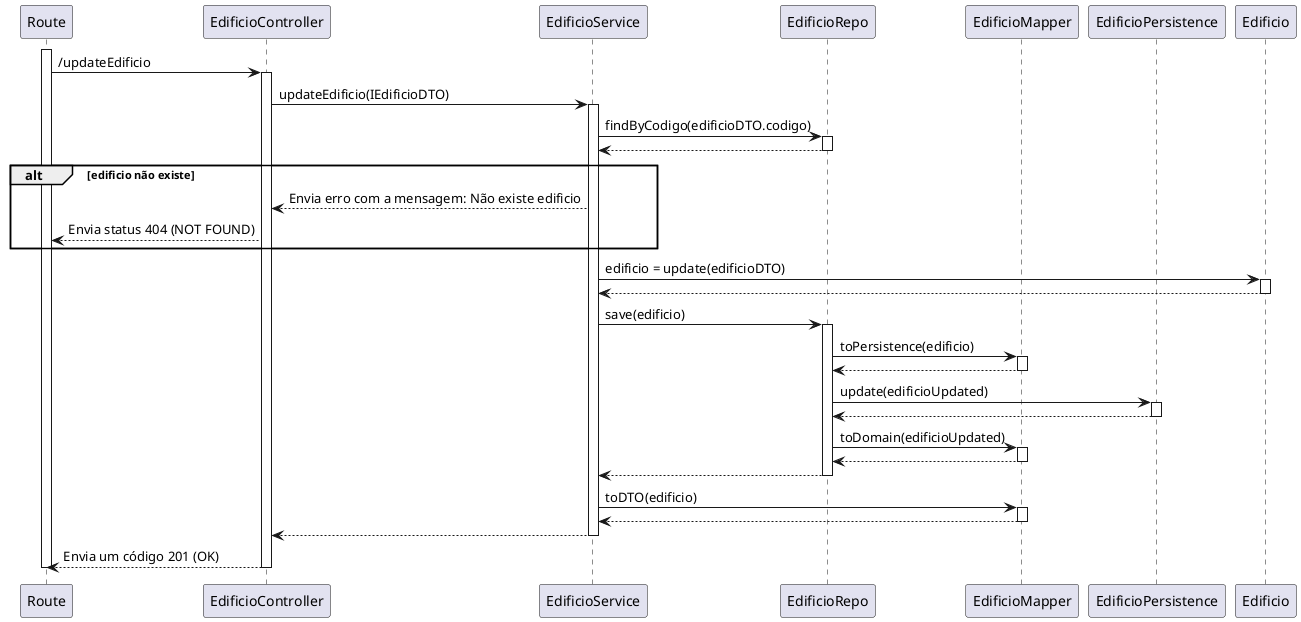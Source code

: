 @startuml sd

participant Route as route
participant EdificioController as ctrl
participant EdificioService as svc
participant EdificioRepo as repoEdi
participant EdificioMapper as mapper
participant EdificioPersistence as pers
participant Edificio as model

activate route
route -> ctrl : /updateEdificio
activate ctrl
ctrl -> svc : updateEdificio(IEdificioDTO)
activate svc
svc -> repoEdi : findByCodigo(edificioDTO.codigo)
activate repoEdi
repoEdi --> svc
deactivate repoEdi
alt edificio não existe
    svc --> ctrl : Envia erro com a mensagem: Não existe edificio
    ctrl --> route : Envia status 404 (NOT FOUND)
end
svc -> model : edificio = update(edificioDTO)
activate model
model --> svc :
deactivate model
svc -> repoEdi : save(edificio)
activate repoEdi
repoEdi -> mapper : toPersistence(edificio)
activate mapper
mapper --> repoEdi
deactivate mapper
repoEdi -> pers : update(edificioUpdated)
activate pers
pers --> repoEdi
deactivate pers
repoEdi -> mapper : toDomain(edificioUpdated)
activate mapper
mapper --> repoEdi
deactivate mapper
repoEdi --> svc
deactivate repoEdi
svc -> mapper : toDTO(edificio)
activate mapper
mapper --> svc
deactivate mapper
svc --> ctrl
deactivate svc
ctrl --> route : Envia um código 201 (OK)
deactivate ctrl
deactivate route



@enduml